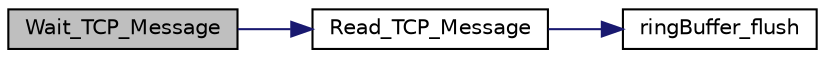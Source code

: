 digraph "Wait_TCP_Message"
{
 // LATEX_PDF_SIZE
  edge [fontname="Helvetica",fontsize="10",labelfontname="Helvetica",labelfontsize="10"];
  node [fontname="Helvetica",fontsize="10",shape=record];
  rankdir="LR";
  Node1 [label="Wait_TCP_Message",height=0.2,width=0.4,color="black", fillcolor="grey75", style="filled", fontcolor="black",tooltip="This function waits for a message during the timeout."];
  Node1 -> Node2 [color="midnightblue",fontsize="10",style="solid",fontname="Helvetica"];
  Node2 [label="Read_TCP_Message",height=0.2,width=0.4,color="black", fillcolor="white", style="filled",URL="$esp8266_8c.html#a2bbfbb7c39910013ebaf38d3212235fa",tooltip="This function reads message if there is a message in the buffer received from the TCP/IP server."];
  Node2 -> Node3 [color="midnightblue",fontsize="10",style="solid",fontname="Helvetica"];
  Node3 [label="ringBuffer_flush",height=0.2,width=0.4,color="black", fillcolor="white", style="filled",URL="$ring__buffer_8c.html#ac51239e5fb9265802477417817fbf614",tooltip="Clear the ring buffer."];
}
